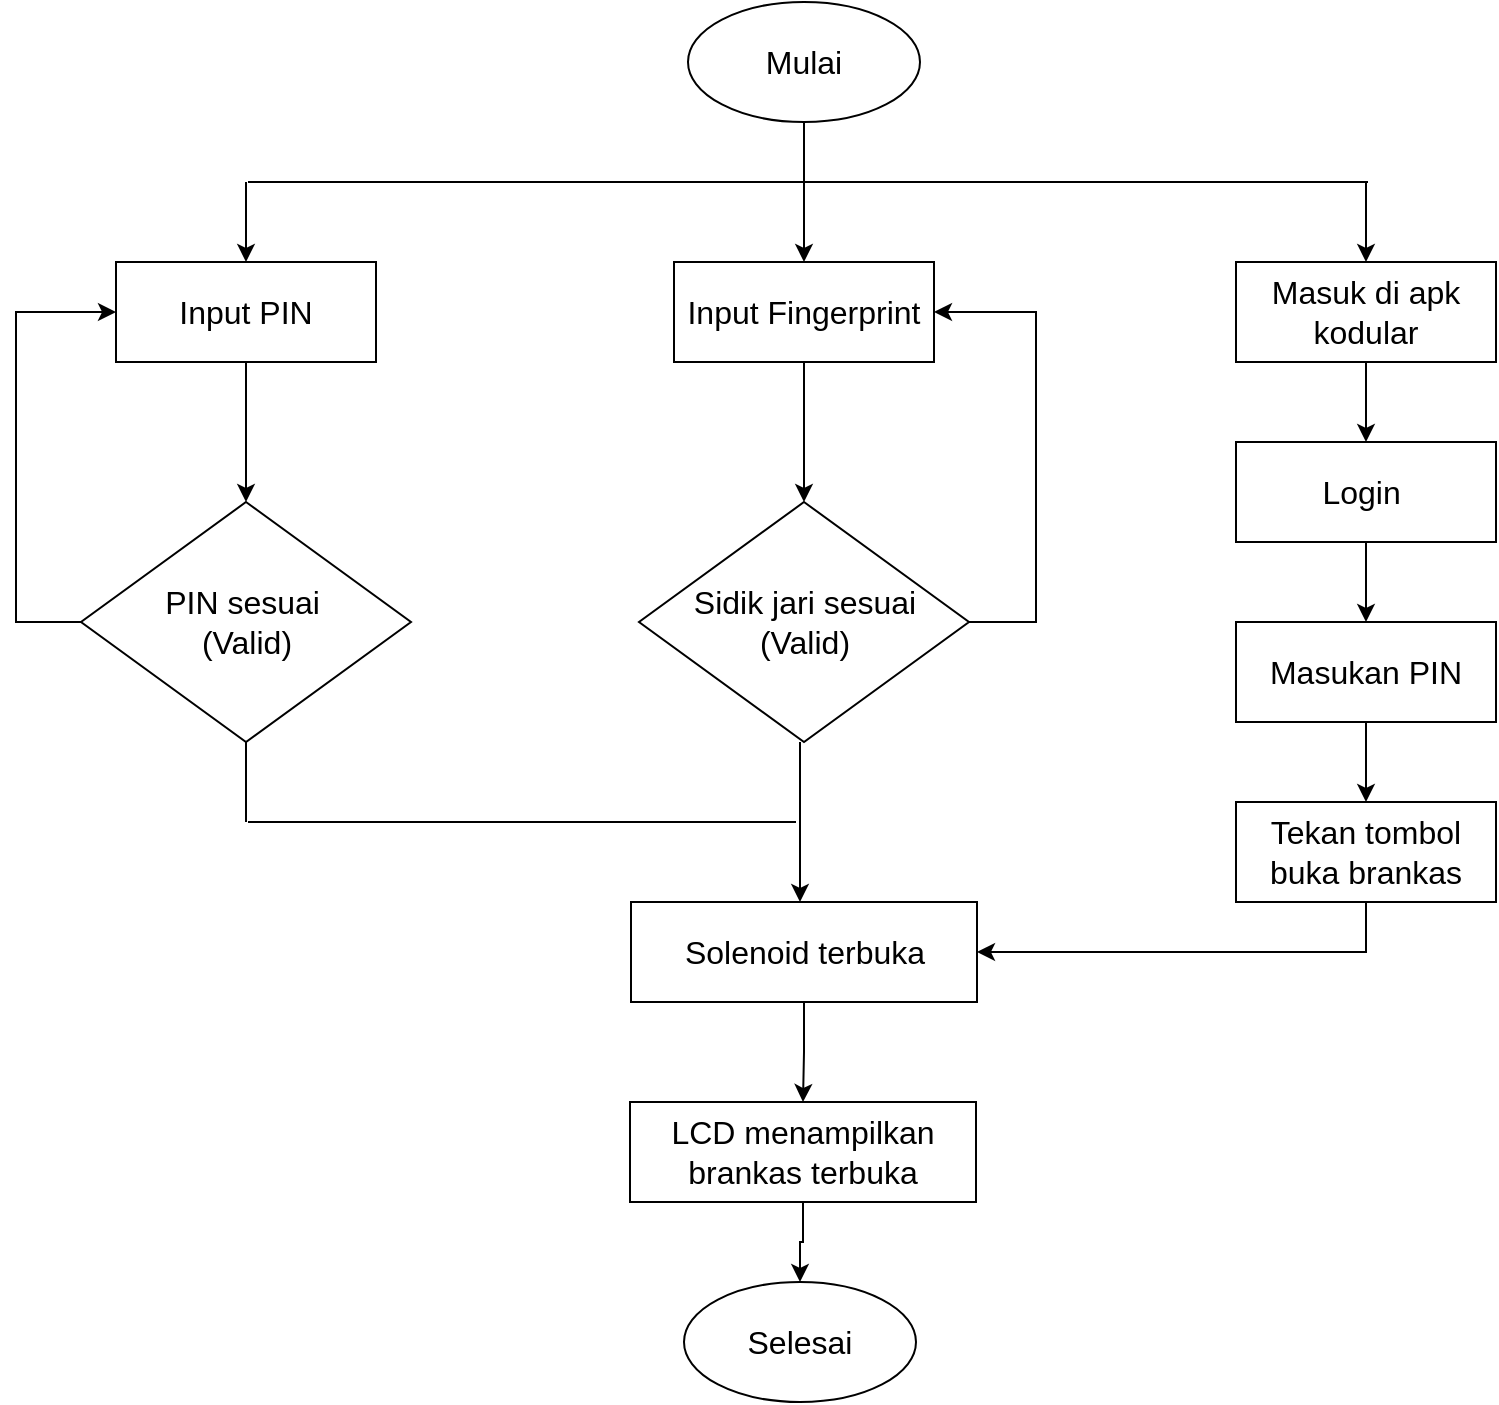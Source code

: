 <mxfile version="26.0.11">
  <diagram id="C5RBs43oDa-KdzZeNtuy" name="Page-1">
    <mxGraphModel dx="1591" dy="686" grid="1" gridSize="10" guides="1" tooltips="1" connect="1" arrows="1" fold="1" page="1" pageScale="1" pageWidth="827" pageHeight="1169" math="0" shadow="0">
      <root>
        <mxCell id="WIyWlLk6GJQsqaUBKTNV-0" />
        <mxCell id="WIyWlLk6GJQsqaUBKTNV-1" parent="WIyWlLk6GJQsqaUBKTNV-0" />
        <mxCell id="52M0mCqpVxW18Atk2zSs-10" style="edgeStyle=orthogonalEdgeStyle;rounded=0;orthogonalLoop=1;jettySize=auto;html=1;exitX=0.5;exitY=1;exitDx=0;exitDy=0;entryX=0.5;entryY=0;entryDx=0;entryDy=0;" edge="1" parent="WIyWlLk6GJQsqaUBKTNV-1" source="52M0mCqpVxW18Atk2zSs-0" target="52M0mCqpVxW18Atk2zSs-3">
          <mxGeometry relative="1" as="geometry" />
        </mxCell>
        <mxCell id="52M0mCqpVxW18Atk2zSs-0" value="&lt;font size=&quot;3&quot;&gt;Mulai&lt;/font&gt;" style="ellipse;whiteSpace=wrap;html=1;" vertex="1" parent="WIyWlLk6GJQsqaUBKTNV-1">
          <mxGeometry x="356" y="30" width="116" height="60" as="geometry" />
        </mxCell>
        <mxCell id="52M0mCqpVxW18Atk2zSs-31" style="edgeStyle=orthogonalEdgeStyle;rounded=0;orthogonalLoop=1;jettySize=auto;html=1;exitX=0.5;exitY=1;exitDx=0;exitDy=0;" edge="1" parent="WIyWlLk6GJQsqaUBKTNV-1" source="52M0mCqpVxW18Atk2zSs-1" target="52M0mCqpVxW18Atk2zSs-4">
          <mxGeometry relative="1" as="geometry" />
        </mxCell>
        <mxCell id="52M0mCqpVxW18Atk2zSs-1" value="&lt;font size=&quot;3&quot;&gt;Input PIN&lt;/font&gt;" style="rounded=0;whiteSpace=wrap;html=1;" vertex="1" parent="WIyWlLk6GJQsqaUBKTNV-1">
          <mxGeometry x="70" y="160" width="130" height="50" as="geometry" />
        </mxCell>
        <mxCell id="52M0mCqpVxW18Atk2zSs-21" style="edgeStyle=orthogonalEdgeStyle;rounded=0;orthogonalLoop=1;jettySize=auto;html=1;exitX=0.5;exitY=1;exitDx=0;exitDy=0;entryX=0.5;entryY=0;entryDx=0;entryDy=0;" edge="1" parent="WIyWlLk6GJQsqaUBKTNV-1" source="52M0mCqpVxW18Atk2zSs-2" target="52M0mCqpVxW18Atk2zSs-18">
          <mxGeometry relative="1" as="geometry" />
        </mxCell>
        <mxCell id="52M0mCqpVxW18Atk2zSs-2" value="&lt;font size=&quot;3&quot;&gt;Masuk di apk kodular&lt;/font&gt;" style="rounded=0;whiteSpace=wrap;html=1;" vertex="1" parent="WIyWlLk6GJQsqaUBKTNV-1">
          <mxGeometry x="630" y="160" width="130" height="50" as="geometry" />
        </mxCell>
        <mxCell id="52M0mCqpVxW18Atk2zSs-15" style="edgeStyle=orthogonalEdgeStyle;rounded=0;orthogonalLoop=1;jettySize=auto;html=1;exitX=0.5;exitY=1;exitDx=0;exitDy=0;" edge="1" parent="WIyWlLk6GJQsqaUBKTNV-1" source="52M0mCqpVxW18Atk2zSs-3" target="52M0mCqpVxW18Atk2zSs-6">
          <mxGeometry relative="1" as="geometry" />
        </mxCell>
        <mxCell id="52M0mCqpVxW18Atk2zSs-3" value="&lt;font size=&quot;3&quot;&gt;Input Fingerprint&lt;/font&gt;" style="rounded=0;whiteSpace=wrap;html=1;" vertex="1" parent="WIyWlLk6GJQsqaUBKTNV-1">
          <mxGeometry x="349" y="160" width="130" height="50" as="geometry" />
        </mxCell>
        <mxCell id="52M0mCqpVxW18Atk2zSs-27" style="edgeStyle=orthogonalEdgeStyle;rounded=0;orthogonalLoop=1;jettySize=auto;html=1;exitX=0;exitY=0.5;exitDx=0;exitDy=0;entryX=0;entryY=0.5;entryDx=0;entryDy=0;" edge="1" parent="WIyWlLk6GJQsqaUBKTNV-1" source="52M0mCqpVxW18Atk2zSs-4" target="52M0mCqpVxW18Atk2zSs-1">
          <mxGeometry relative="1" as="geometry">
            <Array as="points">
              <mxPoint x="20" y="340" />
              <mxPoint x="20" y="185" />
            </Array>
          </mxGeometry>
        </mxCell>
        <mxCell id="52M0mCqpVxW18Atk2zSs-4" value="&lt;font size=&quot;3&quot;&gt;PIN sesuai&amp;nbsp;&lt;/font&gt;&lt;div&gt;&lt;font size=&quot;3&quot;&gt;(Valid)&lt;/font&gt;&lt;/div&gt;" style="rhombus;whiteSpace=wrap;html=1;" vertex="1" parent="WIyWlLk6GJQsqaUBKTNV-1">
          <mxGeometry x="52.5" y="280" width="165" height="120" as="geometry" />
        </mxCell>
        <mxCell id="52M0mCqpVxW18Atk2zSs-25" style="edgeStyle=orthogonalEdgeStyle;rounded=0;orthogonalLoop=1;jettySize=auto;html=1;exitX=0.5;exitY=1;exitDx=0;exitDy=0;" edge="1" parent="WIyWlLk6GJQsqaUBKTNV-1">
          <mxGeometry relative="1" as="geometry">
            <mxPoint x="412" y="400" as="sourcePoint" />
            <mxPoint x="412" y="480" as="targetPoint" />
          </mxGeometry>
        </mxCell>
        <mxCell id="52M0mCqpVxW18Atk2zSs-26" style="edgeStyle=orthogonalEdgeStyle;rounded=0;orthogonalLoop=1;jettySize=auto;html=1;exitX=1;exitY=0.5;exitDx=0;exitDy=0;entryX=1;entryY=0.5;entryDx=0;entryDy=0;" edge="1" parent="WIyWlLk6GJQsqaUBKTNV-1" source="52M0mCqpVxW18Atk2zSs-6" target="52M0mCqpVxW18Atk2zSs-3">
          <mxGeometry relative="1" as="geometry">
            <Array as="points">
              <mxPoint x="530" y="340" />
              <mxPoint x="530" y="185" />
            </Array>
          </mxGeometry>
        </mxCell>
        <mxCell id="52M0mCqpVxW18Atk2zSs-6" value="&lt;font size=&quot;3&quot;&gt;Sidik jari sesuai&lt;/font&gt;&lt;div&gt;&lt;font size=&quot;3&quot;&gt;(Valid)&lt;/font&gt;&lt;/div&gt;" style="rhombus;whiteSpace=wrap;html=1;" vertex="1" parent="WIyWlLk6GJQsqaUBKTNV-1">
          <mxGeometry x="331.5" y="280" width="165" height="120" as="geometry" />
        </mxCell>
        <mxCell id="52M0mCqpVxW18Atk2zSs-16" style="edgeStyle=orthogonalEdgeStyle;rounded=0;orthogonalLoop=1;jettySize=auto;html=1;exitX=0.5;exitY=1;exitDx=0;exitDy=0;entryX=0.5;entryY=0;entryDx=0;entryDy=0;" edge="1" parent="WIyWlLk6GJQsqaUBKTNV-1" source="52M0mCqpVxW18Atk2zSs-7" target="52M0mCqpVxW18Atk2zSs-8">
          <mxGeometry relative="1" as="geometry" />
        </mxCell>
        <mxCell id="52M0mCqpVxW18Atk2zSs-7" value="&lt;font size=&quot;3&quot;&gt;Solenoid terbuka&lt;/font&gt;" style="rounded=0;whiteSpace=wrap;html=1;" vertex="1" parent="WIyWlLk6GJQsqaUBKTNV-1">
          <mxGeometry x="327.5" y="480" width="173" height="50" as="geometry" />
        </mxCell>
        <mxCell id="52M0mCqpVxW18Atk2zSs-17" style="edgeStyle=orthogonalEdgeStyle;rounded=0;orthogonalLoop=1;jettySize=auto;html=1;exitX=0.5;exitY=1;exitDx=0;exitDy=0;entryX=0.5;entryY=0;entryDx=0;entryDy=0;" edge="1" parent="WIyWlLk6GJQsqaUBKTNV-1" source="52M0mCqpVxW18Atk2zSs-8" target="52M0mCqpVxW18Atk2zSs-9">
          <mxGeometry relative="1" as="geometry" />
        </mxCell>
        <mxCell id="52M0mCqpVxW18Atk2zSs-8" value="&lt;font size=&quot;3&quot;&gt;LCD menampilkan brankas terbuka&lt;/font&gt;" style="rounded=0;whiteSpace=wrap;html=1;" vertex="1" parent="WIyWlLk6GJQsqaUBKTNV-1">
          <mxGeometry x="327" y="580" width="173" height="50" as="geometry" />
        </mxCell>
        <mxCell id="52M0mCqpVxW18Atk2zSs-9" value="&lt;font size=&quot;3&quot;&gt;Selesai&lt;/font&gt;" style="ellipse;whiteSpace=wrap;html=1;" vertex="1" parent="WIyWlLk6GJQsqaUBKTNV-1">
          <mxGeometry x="354" y="670" width="116" height="60" as="geometry" />
        </mxCell>
        <mxCell id="52M0mCqpVxW18Atk2zSs-11" value="" style="endArrow=none;html=1;rounded=0;" edge="1" parent="WIyWlLk6GJQsqaUBKTNV-1">
          <mxGeometry width="50" height="50" relative="1" as="geometry">
            <mxPoint x="136" y="120" as="sourcePoint" />
            <mxPoint x="696" y="120" as="targetPoint" />
          </mxGeometry>
        </mxCell>
        <mxCell id="52M0mCqpVxW18Atk2zSs-13" value="" style="endArrow=classic;html=1;rounded=0;entryX=0.5;entryY=0;entryDx=0;entryDy=0;" edge="1" parent="WIyWlLk6GJQsqaUBKTNV-1" target="52M0mCqpVxW18Atk2zSs-1">
          <mxGeometry width="50" height="50" relative="1" as="geometry">
            <mxPoint x="135" y="120" as="sourcePoint" />
            <mxPoint x="190" y="70" as="targetPoint" />
          </mxGeometry>
        </mxCell>
        <mxCell id="52M0mCqpVxW18Atk2zSs-14" value="" style="endArrow=classic;html=1;rounded=0;entryX=0.5;entryY=0;entryDx=0;entryDy=0;" edge="1" parent="WIyWlLk6GJQsqaUBKTNV-1" target="52M0mCqpVxW18Atk2zSs-2">
          <mxGeometry width="50" height="50" relative="1" as="geometry">
            <mxPoint x="695" y="120" as="sourcePoint" />
            <mxPoint x="740" y="70" as="targetPoint" />
          </mxGeometry>
        </mxCell>
        <mxCell id="52M0mCqpVxW18Atk2zSs-22" style="edgeStyle=orthogonalEdgeStyle;rounded=0;orthogonalLoop=1;jettySize=auto;html=1;exitX=0.5;exitY=1;exitDx=0;exitDy=0;" edge="1" parent="WIyWlLk6GJQsqaUBKTNV-1" source="52M0mCqpVxW18Atk2zSs-18" target="52M0mCqpVxW18Atk2zSs-19">
          <mxGeometry relative="1" as="geometry" />
        </mxCell>
        <mxCell id="52M0mCqpVxW18Atk2zSs-18" value="&lt;font size=&quot;3&quot;&gt;Login&amp;nbsp;&lt;/font&gt;" style="rounded=0;whiteSpace=wrap;html=1;" vertex="1" parent="WIyWlLk6GJQsqaUBKTNV-1">
          <mxGeometry x="630" y="250" width="130" height="50" as="geometry" />
        </mxCell>
        <mxCell id="52M0mCqpVxW18Atk2zSs-23" style="edgeStyle=orthogonalEdgeStyle;rounded=0;orthogonalLoop=1;jettySize=auto;html=1;exitX=0.5;exitY=1;exitDx=0;exitDy=0;entryX=0.5;entryY=0;entryDx=0;entryDy=0;" edge="1" parent="WIyWlLk6GJQsqaUBKTNV-1" source="52M0mCqpVxW18Atk2zSs-19" target="52M0mCqpVxW18Atk2zSs-20">
          <mxGeometry relative="1" as="geometry" />
        </mxCell>
        <mxCell id="52M0mCqpVxW18Atk2zSs-19" value="&lt;font size=&quot;3&quot;&gt;Masukan PIN&lt;/font&gt;" style="rounded=0;whiteSpace=wrap;html=1;" vertex="1" parent="WIyWlLk6GJQsqaUBKTNV-1">
          <mxGeometry x="630" y="340" width="130" height="50" as="geometry" />
        </mxCell>
        <mxCell id="52M0mCqpVxW18Atk2zSs-24" style="edgeStyle=orthogonalEdgeStyle;rounded=0;orthogonalLoop=1;jettySize=auto;html=1;exitX=0.5;exitY=1;exitDx=0;exitDy=0;entryX=1;entryY=0.5;entryDx=0;entryDy=0;" edge="1" parent="WIyWlLk6GJQsqaUBKTNV-1" source="52M0mCqpVxW18Atk2zSs-20" target="52M0mCqpVxW18Atk2zSs-7">
          <mxGeometry relative="1" as="geometry" />
        </mxCell>
        <mxCell id="52M0mCqpVxW18Atk2zSs-20" value="&lt;font size=&quot;3&quot;&gt;Tekan tombol buka brankas&lt;/font&gt;" style="rounded=0;whiteSpace=wrap;html=1;" vertex="1" parent="WIyWlLk6GJQsqaUBKTNV-1">
          <mxGeometry x="630" y="430" width="130" height="50" as="geometry" />
        </mxCell>
        <mxCell id="52M0mCqpVxW18Atk2zSs-28" value="" style="endArrow=none;html=1;rounded=0;" edge="1" parent="WIyWlLk6GJQsqaUBKTNV-1">
          <mxGeometry width="50" height="50" relative="1" as="geometry">
            <mxPoint x="136" y="440" as="sourcePoint" />
            <mxPoint x="410" y="440" as="targetPoint" />
          </mxGeometry>
        </mxCell>
        <mxCell id="52M0mCqpVxW18Atk2zSs-30" value="" style="endArrow=none;html=1;rounded=0;" edge="1" parent="WIyWlLk6GJQsqaUBKTNV-1">
          <mxGeometry width="50" height="50" relative="1" as="geometry">
            <mxPoint x="135" y="440" as="sourcePoint" />
            <mxPoint x="135" y="400" as="targetPoint" />
          </mxGeometry>
        </mxCell>
      </root>
    </mxGraphModel>
  </diagram>
</mxfile>

